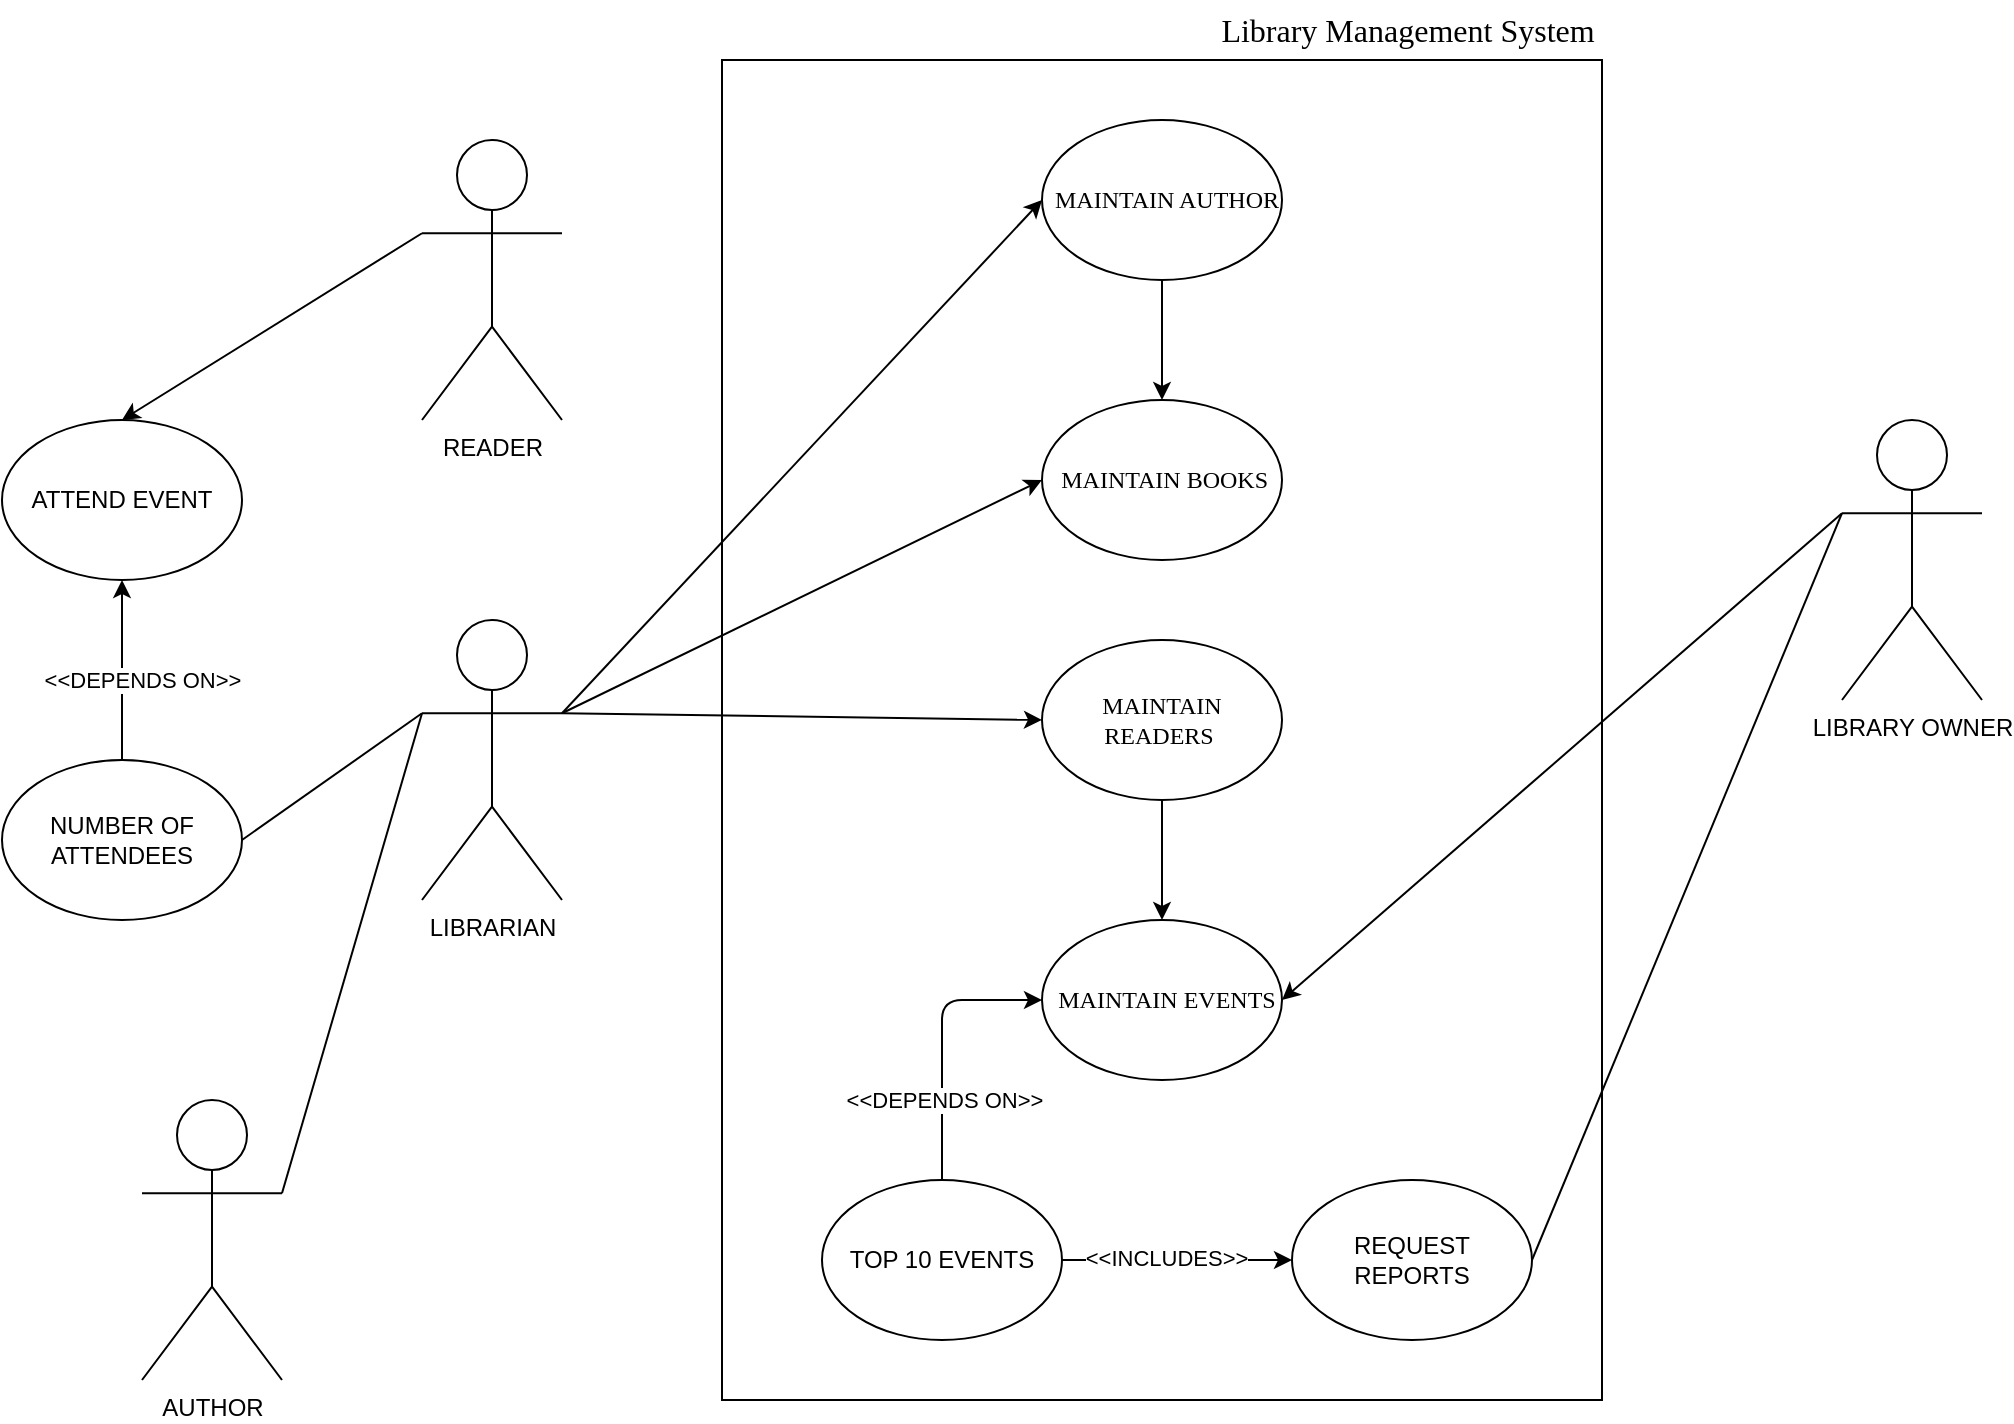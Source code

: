 <mxfile version="28.0.6">
  <diagram name="Page-1" id="vkPxpt4vwZNZHDy1GmHs">
    <mxGraphModel dx="1080" dy="565" grid="1" gridSize="10" guides="1" tooltips="1" connect="1" arrows="1" fold="1" page="1" pageScale="1" pageWidth="1100" pageHeight="850" math="0" shadow="0">
      <root>
        <mxCell id="0" />
        <mxCell id="1" parent="0" />
        <mxCell id="6oTgBiBpQolxI6YuyK97-2" value="" style="rounded=0;whiteSpace=wrap;html=1;" parent="1" vertex="1">
          <mxGeometry x="400" y="80" width="440" height="670" as="geometry" />
        </mxCell>
        <mxCell id="6oTgBiBpQolxI6YuyK97-3" value="&lt;span style=&quot;font-size: 12pt; font-family: &amp;quot;Helvetica World&amp;quot;;&quot;&gt;Library Management System&amp;nbsp;&lt;/span&gt;" style="text;html=1;align=center;verticalAlign=middle;whiteSpace=wrap;rounded=0;" parent="1" vertex="1">
          <mxGeometry x="610" y="50" width="270" height="30" as="geometry" />
        </mxCell>
        <mxCell id="6oTgBiBpQolxI6YuyK97-4" value="LIBRARY OWNER" style="shape=umlActor;verticalLabelPosition=bottom;verticalAlign=top;html=1;outlineConnect=0;shadow=0;" parent="1" vertex="1">
          <mxGeometry x="960" y="260" width="70" height="140" as="geometry" />
        </mxCell>
        <mxCell id="6oTgBiBpQolxI6YuyK97-5" value="READER" style="shape=umlActor;verticalLabelPosition=bottom;verticalAlign=top;html=1;outlineConnect=0;shadow=0;" parent="1" vertex="1">
          <mxGeometry x="250" y="120" width="70" height="140" as="geometry" />
        </mxCell>
        <mxCell id="6oTgBiBpQolxI6YuyK97-6" value="&lt;p style=&quot;margin-left: 20pt; text-indent: -18pt; line-height: 16.8px;&quot; class=&quot;MsoNormal&quot;&gt;&lt;span style=&quot;font-family: &amp;quot;Helvetica World&amp;quot;;&quot;&gt;MAINTAIN BOOKS&lt;/span&gt;&lt;/p&gt;" style="ellipse;whiteSpace=wrap;html=1;" parent="1" vertex="1">
          <mxGeometry x="560" y="250" width="120" height="80" as="geometry" />
        </mxCell>
        <mxCell id="6oTgBiBpQolxI6YuyK97-7" value="&lt;p style=&quot;margin-left:20.0pt;text-indent:-18.0pt;line-height:&lt;br/&gt;140%;mso-list:l0 level1 lfo1&quot; class=&quot;MsoNormal&quot;&gt;&lt;span style=&quot;font-family:&lt;br/&gt;Symbol;mso-fareast-font-family:Symbol;mso-bidi-font-family:Symbol&quot;&gt;&lt;span style=&quot;font-variant-numeric: normal; font-variant-east-asian: normal; font-variant-alternates: normal; font-size-adjust: none; font-kerning: auto; font-optical-sizing: auto; font-feature-settings: normal; font-variation-settings: normal; font-variant-position: normal; font-variant-emoji: normal; font-stretch: normal; font-size: 7pt; line-height: normal; font-family: &amp;quot;Times New Roman&amp;quot;;&quot;&gt;&amp;nbsp;&lt;/span&gt;&lt;/span&gt;&lt;span style=&quot;font-family: &amp;quot;Helvetica World&amp;quot;;&quot;&gt;MAINTAIN AUTHOR&lt;/span&gt;&lt;/p&gt;" style="ellipse;whiteSpace=wrap;html=1;" parent="1" vertex="1">
          <mxGeometry x="560" y="110" width="120" height="80" as="geometry" />
        </mxCell>
        <mxCell id="6oTgBiBpQolxI6YuyK97-8" value="&lt;span style=&quot;text-indent: -24px; font-family: &amp;quot;Helvetica World&amp;quot;;&quot;&gt;MAINTAIN READERS&amp;nbsp;&lt;/span&gt;" style="ellipse;whiteSpace=wrap;html=1;" parent="1" vertex="1">
          <mxGeometry x="560" y="370" width="120" height="80" as="geometry" />
        </mxCell>
        <mxCell id="6oTgBiBpQolxI6YuyK97-9" value="&lt;p style=&quot;margin-left: 20pt; text-indent: -18pt; line-height: 16.8px;&quot; class=&quot;MsoNormal&quot;&gt;&lt;span style=&quot;font-family: Symbol;&quot;&gt;&lt;span style=&quot;font-variant-numeric: normal; font-variant-east-asian: normal; font-variant-alternates: normal; font-size-adjust: none; font-kerning: auto; font-optical-sizing: auto; font-feature-settings: normal; font-variation-settings: normal; font-variant-position: normal; font-variant-emoji: normal; font-stretch: normal; font-size: 7pt; line-height: normal; font-family: &amp;quot;Times New Roman&amp;quot;;&quot;&gt;&amp;nbsp;&lt;/span&gt;&lt;/span&gt;&lt;span style=&quot;font-family: &amp;quot;Helvetica World&amp;quot;;&quot;&gt;MAINTAIN EVENTS&lt;/span&gt;&lt;/p&gt;" style="ellipse;whiteSpace=wrap;html=1;" parent="1" vertex="1">
          <mxGeometry x="560" y="510" width="120" height="80" as="geometry" />
        </mxCell>
        <mxCell id="6oTgBiBpQolxI6YuyK97-10" value="ATTEND EVENT" style="ellipse;whiteSpace=wrap;html=1;" parent="1" vertex="1">
          <mxGeometry x="40" y="260" width="120" height="80" as="geometry" />
        </mxCell>
        <mxCell id="6oTgBiBpQolxI6YuyK97-11" value="" style="endArrow=classic;html=1;rounded=0;entryX=0.5;entryY=0;entryDx=0;entryDy=0;exitX=0;exitY=0.333;exitDx=0;exitDy=0;exitPerimeter=0;endFill=1;" parent="1" source="6oTgBiBpQolxI6YuyK97-5" target="6oTgBiBpQolxI6YuyK97-10" edge="1">
          <mxGeometry width="50" height="50" relative="1" as="geometry">
            <mxPoint x="470" y="280" as="sourcePoint" />
            <mxPoint x="520" y="230" as="targetPoint" />
          </mxGeometry>
        </mxCell>
        <mxCell id="6oTgBiBpQolxI6YuyK97-12" value="REQUEST REPORTS" style="ellipse;whiteSpace=wrap;html=1;" parent="1" vertex="1">
          <mxGeometry x="685" y="640" width="120" height="80" as="geometry" />
        </mxCell>
        <mxCell id="6oTgBiBpQolxI6YuyK97-13" value="" style="endArrow=none;html=1;rounded=0;entryX=1;entryY=0.5;entryDx=0;entryDy=0;exitX=0;exitY=0.333;exitDx=0;exitDy=0;exitPerimeter=0;endFill=0;" parent="1" source="6oTgBiBpQolxI6YuyK97-4" target="6oTgBiBpQolxI6YuyK97-12" edge="1">
          <mxGeometry width="50" height="50" relative="1" as="geometry">
            <mxPoint x="870" y="290" as="sourcePoint" />
            <mxPoint x="520" y="370" as="targetPoint" />
          </mxGeometry>
        </mxCell>
        <mxCell id="6oTgBiBpQolxI6YuyK97-15" value="" style="endArrow=classic;html=1;rounded=0;exitX=0;exitY=0.333;exitDx=0;exitDy=0;exitPerimeter=0;entryX=1;entryY=0.5;entryDx=0;entryDy=0;" parent="1" source="6oTgBiBpQolxI6YuyK97-4" target="6oTgBiBpQolxI6YuyK97-9" edge="1">
          <mxGeometry width="50" height="50" relative="1" as="geometry">
            <mxPoint x="470" y="420" as="sourcePoint" />
            <mxPoint x="520" y="370" as="targetPoint" />
          </mxGeometry>
        </mxCell>
        <mxCell id="6oTgBiBpQolxI6YuyK97-18" value="NUMBER OF ATTENDEES" style="ellipse;whiteSpace=wrap;html=1;" parent="1" vertex="1">
          <mxGeometry x="40" y="430" width="120" height="80" as="geometry" />
        </mxCell>
        <mxCell id="6oTgBiBpQolxI6YuyK97-19" value="" style="endArrow=none;html=1;rounded=0;entryX=0.5;entryY=0;entryDx=0;entryDy=0;exitX=0.5;exitY=1;exitDx=0;exitDy=0;endFill=0;startArrow=classic;startFill=1;" parent="1" source="6oTgBiBpQolxI6YuyK97-10" target="6oTgBiBpQolxI6YuyK97-18" edge="1">
          <mxGeometry width="50" height="50" relative="1" as="geometry">
            <mxPoint x="470" y="280" as="sourcePoint" />
            <mxPoint x="520" y="230" as="targetPoint" />
          </mxGeometry>
        </mxCell>
        <mxCell id="6oTgBiBpQolxI6YuyK97-20" value="&amp;lt;&amp;lt;DEPENDS ON&amp;gt;&amp;gt;" style="edgeLabel;html=1;align=center;verticalAlign=middle;resizable=0;points=[];" parent="6oTgBiBpQolxI6YuyK97-19" vertex="1" connectable="0">
          <mxGeometry x="-0.359" relative="1" as="geometry">
            <mxPoint x="10" y="21" as="offset" />
          </mxGeometry>
        </mxCell>
        <mxCell id="6oTgBiBpQolxI6YuyK97-22" value="LIBRARIAN" style="shape=umlActor;verticalLabelPosition=bottom;verticalAlign=top;html=1;outlineConnect=0;shadow=0;" parent="1" vertex="1">
          <mxGeometry x="250" y="360" width="70" height="140" as="geometry" />
        </mxCell>
        <mxCell id="6oTgBiBpQolxI6YuyK97-24" value="" style="endArrow=none;html=1;rounded=0;entryX=1;entryY=0.5;entryDx=0;entryDy=0;exitX=0;exitY=0.333;exitDx=0;exitDy=0;exitPerimeter=0;endFill=0;" parent="1" source="6oTgBiBpQolxI6YuyK97-22" target="6oTgBiBpQolxI6YuyK97-18" edge="1">
          <mxGeometry width="50" height="50" relative="1" as="geometry">
            <mxPoint x="470" y="400" as="sourcePoint" />
            <mxPoint x="520" y="350" as="targetPoint" />
          </mxGeometry>
        </mxCell>
        <mxCell id="6oTgBiBpQolxI6YuyK97-28" value="TOP 10 EVENTS" style="ellipse;whiteSpace=wrap;html=1;" parent="1" vertex="1">
          <mxGeometry x="450" y="640" width="120" height="80" as="geometry" />
        </mxCell>
        <mxCell id="6oTgBiBpQolxI6YuyK97-29" value="" style="endArrow=classic;html=1;rounded=0;entryX=0;entryY=0.5;entryDx=0;entryDy=0;exitX=1;exitY=0.5;exitDx=0;exitDy=0;" parent="1" source="6oTgBiBpQolxI6YuyK97-28" target="6oTgBiBpQolxI6YuyK97-12" edge="1">
          <mxGeometry width="50" height="50" relative="1" as="geometry">
            <mxPoint x="470" y="380" as="sourcePoint" />
            <mxPoint x="520" y="330" as="targetPoint" />
          </mxGeometry>
        </mxCell>
        <mxCell id="6oTgBiBpQolxI6YuyK97-31" value="&amp;lt;&amp;lt;INCLUDES&amp;gt;&amp;gt;" style="edgeLabel;html=1;align=center;verticalAlign=middle;resizable=0;points=[];" parent="6oTgBiBpQolxI6YuyK97-29" vertex="1" connectable="0">
          <mxGeometry x="-0.08" y="1" relative="1" as="geometry">
            <mxPoint x="-1" as="offset" />
          </mxGeometry>
        </mxCell>
        <mxCell id="6oTgBiBpQolxI6YuyK97-32" value="" style="endArrow=classic;html=1;rounded=0;entryX=0;entryY=0.5;entryDx=0;entryDy=0;exitX=1;exitY=0.333;exitDx=0;exitDy=0;exitPerimeter=0;" parent="1" source="6oTgBiBpQolxI6YuyK97-22" target="6oTgBiBpQolxI6YuyK97-8" edge="1">
          <mxGeometry width="50" height="50" relative="1" as="geometry">
            <mxPoint x="490" y="490" as="sourcePoint" />
            <mxPoint x="540" y="440" as="targetPoint" />
          </mxGeometry>
        </mxCell>
        <mxCell id="6oTgBiBpQolxI6YuyK97-33" value="" style="endArrow=classic;html=1;rounded=0;exitX=1;exitY=0.333;exitDx=0;exitDy=0;exitPerimeter=0;entryX=0;entryY=0.5;entryDx=0;entryDy=0;" parent="1" source="6oTgBiBpQolxI6YuyK97-22" target="6oTgBiBpQolxI6YuyK97-7" edge="1">
          <mxGeometry width="50" height="50" relative="1" as="geometry">
            <mxPoint x="490" y="340" as="sourcePoint" />
            <mxPoint x="540" y="290" as="targetPoint" />
          </mxGeometry>
        </mxCell>
        <mxCell id="6oTgBiBpQolxI6YuyK97-37" value="" style="endArrow=none;startArrow=classic;html=1;rounded=0;entryX=0.5;entryY=1;entryDx=0;entryDy=0;exitX=0.5;exitY=0;exitDx=0;exitDy=0;startFill=1;endFill=0;" parent="1" source="6oTgBiBpQolxI6YuyK97-6" target="6oTgBiBpQolxI6YuyK97-7" edge="1">
          <mxGeometry width="50" height="50" relative="1" as="geometry">
            <mxPoint x="490" y="490" as="sourcePoint" />
            <mxPoint x="540" y="440" as="targetPoint" />
          </mxGeometry>
        </mxCell>
        <mxCell id="QepzWSpWVLUGpP6jUu0R-1" value="" style="endArrow=classic;html=1;rounded=0;exitX=1;exitY=0.333;exitDx=0;exitDy=0;exitPerimeter=0;entryX=0;entryY=0.5;entryDx=0;entryDy=0;" edge="1" parent="1" source="6oTgBiBpQolxI6YuyK97-22" target="6oTgBiBpQolxI6YuyK97-6">
          <mxGeometry width="50" height="50" relative="1" as="geometry">
            <mxPoint x="640" y="460" as="sourcePoint" />
            <mxPoint x="690" y="410" as="targetPoint" />
          </mxGeometry>
        </mxCell>
        <mxCell id="QepzWSpWVLUGpP6jUu0R-3" value="" style="endArrow=classic;html=1;rounded=0;entryX=0.5;entryY=0;entryDx=0;entryDy=0;exitX=0.5;exitY=1;exitDx=0;exitDy=0;" edge="1" parent="1" source="6oTgBiBpQolxI6YuyK97-8" target="6oTgBiBpQolxI6YuyK97-9">
          <mxGeometry width="50" height="50" relative="1" as="geometry">
            <mxPoint x="620" y="470" as="sourcePoint" />
            <mxPoint x="620" y="490" as="targetPoint" />
          </mxGeometry>
        </mxCell>
        <mxCell id="QepzWSpWVLUGpP6jUu0R-4" value="" style="endArrow=none;html=1;rounded=1;entryX=0.5;entryY=0;entryDx=0;entryDy=0;exitX=0;exitY=0.5;exitDx=0;exitDy=0;endFill=0;startArrow=classic;startFill=1;curved=0;" edge="1" parent="1" source="6oTgBiBpQolxI6YuyK97-9" target="6oTgBiBpQolxI6YuyK97-28">
          <mxGeometry width="50" height="50" relative="1" as="geometry">
            <mxPoint x="540" y="560" as="sourcePoint" />
            <mxPoint x="590" y="510" as="targetPoint" />
            <Array as="points">
              <mxPoint x="510" y="550" />
            </Array>
          </mxGeometry>
        </mxCell>
        <mxCell id="QepzWSpWVLUGpP6jUu0R-5" value="&amp;lt;&amp;lt;DEPENDS ON&amp;gt;&amp;gt;" style="edgeLabel;html=1;align=center;verticalAlign=middle;resizable=0;points=[];" vertex="1" connectable="0" parent="QepzWSpWVLUGpP6jUu0R-4">
          <mxGeometry x="0.429" y="1" relative="1" as="geometry">
            <mxPoint as="offset" />
          </mxGeometry>
        </mxCell>
        <mxCell id="QepzWSpWVLUGpP6jUu0R-6" value="AUTHOR" style="shape=umlActor;verticalLabelPosition=bottom;verticalAlign=top;html=1;outlineConnect=0;shadow=0;" vertex="1" parent="1">
          <mxGeometry x="110" y="600" width="70" height="140" as="geometry" />
        </mxCell>
        <mxCell id="QepzWSpWVLUGpP6jUu0R-9" value="" style="endArrow=none;html=1;rounded=0;exitX=0;exitY=0.333;exitDx=0;exitDy=0;exitPerimeter=0;entryX=1;entryY=0.333;entryDx=0;entryDy=0;entryPerimeter=0;" edge="1" parent="1" source="6oTgBiBpQolxI6YuyK97-22" target="QepzWSpWVLUGpP6jUu0R-6">
          <mxGeometry width="50" height="50" relative="1" as="geometry">
            <mxPoint x="480" y="490" as="sourcePoint" />
            <mxPoint x="530" y="440" as="targetPoint" />
          </mxGeometry>
        </mxCell>
      </root>
    </mxGraphModel>
  </diagram>
</mxfile>
